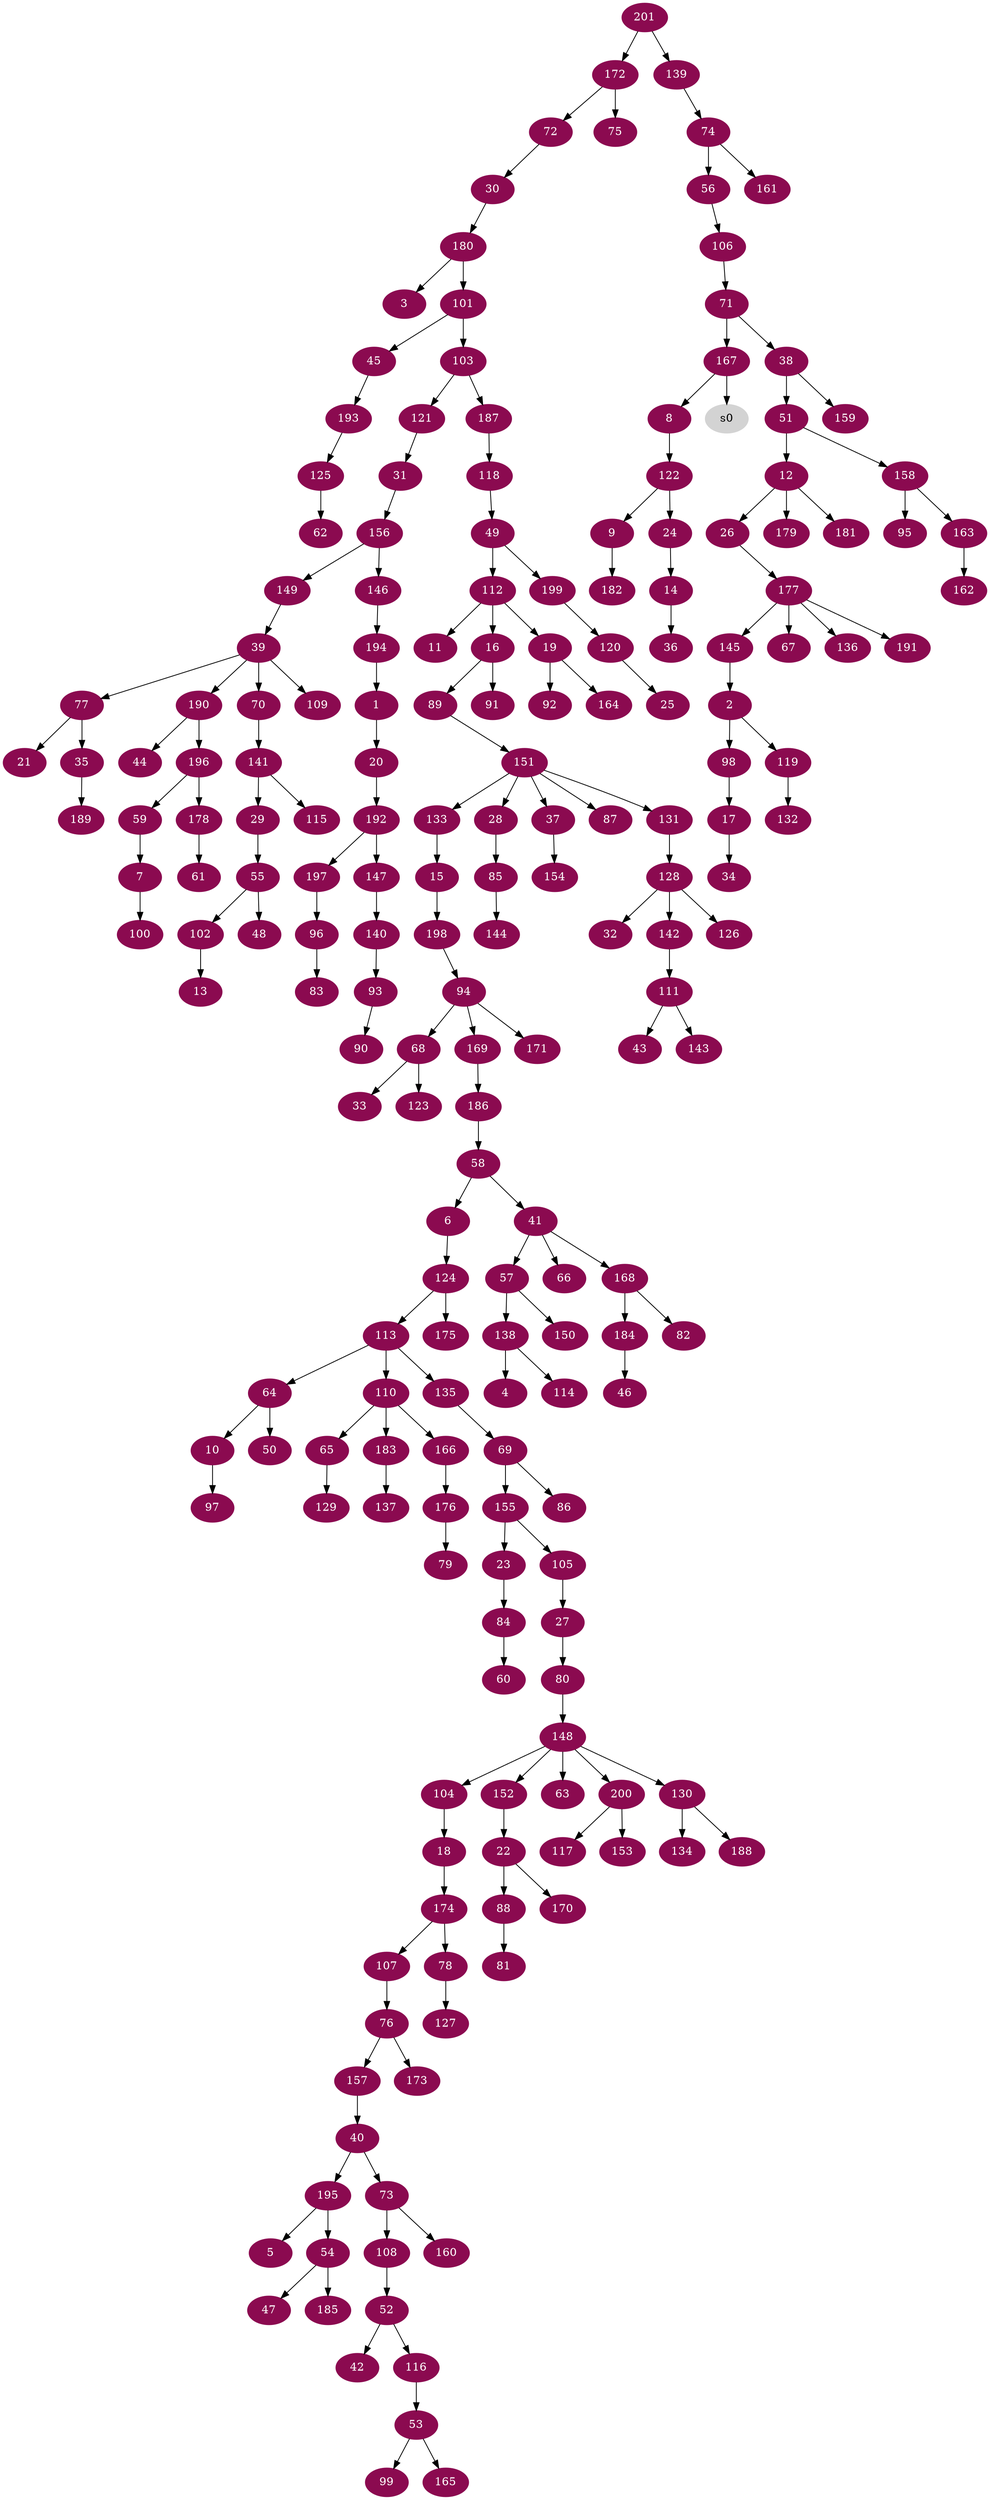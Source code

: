 digraph G {
node [color=deeppink4, style=filled, fontcolor=white];
194 -> 1;
145 -> 2;
180 -> 3;
138 -> 4;
195 -> 5;
58 -> 6;
59 -> 7;
167 -> 8;
122 -> 9;
64 -> 10;
112 -> 11;
51 -> 12;
102 -> 13;
24 -> 14;
133 -> 15;
112 -> 16;
98 -> 17;
104 -> 18;
112 -> 19;
1 -> 20;
77 -> 21;
152 -> 22;
155 -> 23;
122 -> 24;
120 -> 25;
12 -> 26;
105 -> 27;
151 -> 28;
141 -> 29;
72 -> 30;
121 -> 31;
128 -> 32;
68 -> 33;
17 -> 34;
77 -> 35;
14 -> 36;
151 -> 37;
71 -> 38;
149 -> 39;
157 -> 40;
58 -> 41;
52 -> 42;
111 -> 43;
190 -> 44;
101 -> 45;
184 -> 46;
54 -> 47;
55 -> 48;
118 -> 49;
64 -> 50;
38 -> 51;
108 -> 52;
116 -> 53;
195 -> 54;
29 -> 55;
74 -> 56;
41 -> 57;
186 -> 58;
196 -> 59;
84 -> 60;
178 -> 61;
125 -> 62;
148 -> 63;
113 -> 64;
110 -> 65;
41 -> 66;
177 -> 67;
94 -> 68;
135 -> 69;
39 -> 70;
106 -> 71;
172 -> 72;
40 -> 73;
139 -> 74;
172 -> 75;
107 -> 76;
39 -> 77;
174 -> 78;
176 -> 79;
27 -> 80;
88 -> 81;
168 -> 82;
96 -> 83;
23 -> 84;
28 -> 85;
69 -> 86;
151 -> 87;
22 -> 88;
16 -> 89;
93 -> 90;
16 -> 91;
19 -> 92;
140 -> 93;
198 -> 94;
158 -> 95;
197 -> 96;
10 -> 97;
2 -> 98;
53 -> 99;
7 -> 100;
180 -> 101;
55 -> 102;
101 -> 103;
148 -> 104;
155 -> 105;
56 -> 106;
174 -> 107;
73 -> 108;
39 -> 109;
113 -> 110;
142 -> 111;
49 -> 112;
124 -> 113;
138 -> 114;
141 -> 115;
52 -> 116;
200 -> 117;
187 -> 118;
2 -> 119;
199 -> 120;
103 -> 121;
8 -> 122;
68 -> 123;
6 -> 124;
193 -> 125;
128 -> 126;
78 -> 127;
131 -> 128;
65 -> 129;
148 -> 130;
151 -> 131;
119 -> 132;
151 -> 133;
130 -> 134;
113 -> 135;
177 -> 136;
183 -> 137;
57 -> 138;
201 -> 139;
147 -> 140;
70 -> 141;
128 -> 142;
111 -> 143;
85 -> 144;
177 -> 145;
156 -> 146;
192 -> 147;
80 -> 148;
156 -> 149;
57 -> 150;
89 -> 151;
148 -> 152;
200 -> 153;
37 -> 154;
69 -> 155;
31 -> 156;
76 -> 157;
51 -> 158;
38 -> 159;
73 -> 160;
74 -> 161;
163 -> 162;
158 -> 163;
19 -> 164;
53 -> 165;
110 -> 166;
71 -> 167;
41 -> 168;
94 -> 169;
22 -> 170;
94 -> 171;
201 -> 172;
76 -> 173;
18 -> 174;
124 -> 175;
166 -> 176;
26 -> 177;
196 -> 178;
12 -> 179;
30 -> 180;
12 -> 181;
9 -> 182;
110 -> 183;
168 -> 184;
54 -> 185;
169 -> 186;
103 -> 187;
130 -> 188;
35 -> 189;
39 -> 190;
177 -> 191;
20 -> 192;
45 -> 193;
146 -> 194;
40 -> 195;
190 -> 196;
192 -> 197;
15 -> 198;
49 -> 199;
148 -> 200;
node [color=lightgrey, style=filled, fontcolor=black];
167 -> s0;
}
